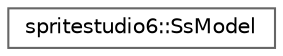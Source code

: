 digraph "Graphical Class Hierarchy"
{
 // LATEX_PDF_SIZE
  bgcolor="transparent";
  edge [fontname=Helvetica,fontsize=10,labelfontname=Helvetica,labelfontsize=10];
  node [fontname=Helvetica,fontsize=10,shape=box,height=0.2,width=0.4];
  rankdir="LR";
  Node0 [id="Node000000",label="spritestudio6::SsModel",height=0.2,width=0.4,color="grey40", fillcolor="white", style="filled",URL="$classspritestudio6_1_1_ss_model.html",tooltip=" "];
}
